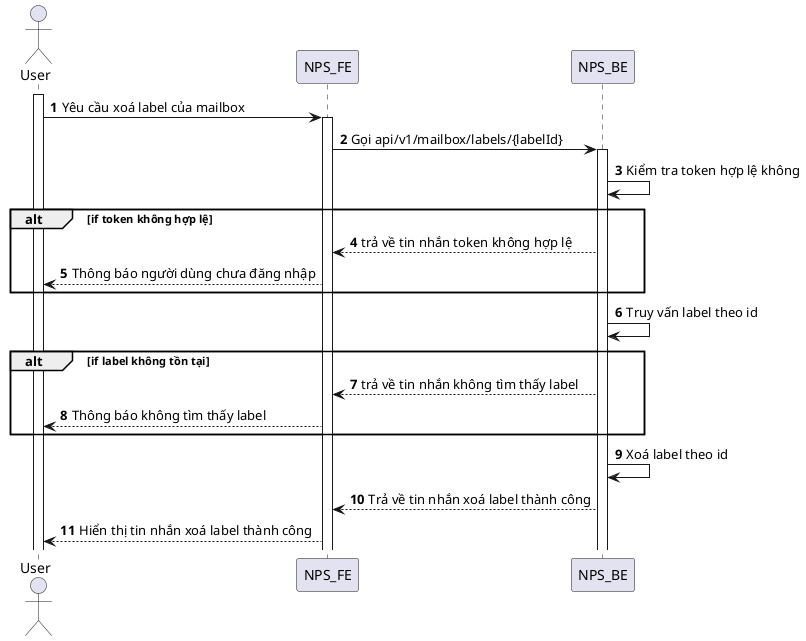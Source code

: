 @startuml
autonumber
actor User
activate User
User -> NPS_FE: Yêu cầu xoá label của mailbox
activate NPS_FE
NPS_FE -> NPS_BE: Gọi api/v1/mailbox/labels/{labelId}
activate NPS_BE
NPS_BE -> NPS_BE: Kiểm tra token hợp lệ không
alt if token không hợp lệ
NPS_BE --> NPS_FE: trả về tin nhắn token không hợp lệ
NPS_FE --> User: Thông báo người dùng chưa đăng nhập
end
NPS_BE -> NPS_BE: Truy vấn label theo id
alt if label không tồn tại
NPS_BE --> NPS_FE: trả về tin nhắn không tìm thấy label
NPS_FE --> User: Thông báo không tìm thấy label
end
NPS_BE -> NPS_BE: Xoá label theo id
NPS_BE --> NPS_FE: Trả về tin nhắn xoá label thành công
NPS_FE --> User: Hiển thị tin nhắn xoá label thành công
@enduml